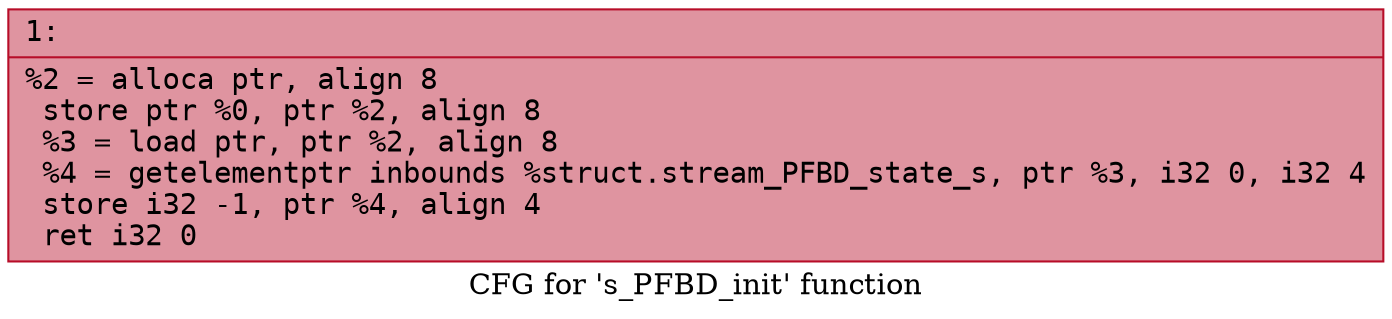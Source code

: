 digraph "CFG for 's_PFBD_init' function" {
	label="CFG for 's_PFBD_init' function";

	Node0x600003608550 [shape=record,color="#b70d28ff", style=filled, fillcolor="#b70d2870" fontname="Courier",label="{1:\l|  %2 = alloca ptr, align 8\l  store ptr %0, ptr %2, align 8\l  %3 = load ptr, ptr %2, align 8\l  %4 = getelementptr inbounds %struct.stream_PFBD_state_s, ptr %3, i32 0, i32 4\l  store i32 -1, ptr %4, align 4\l  ret i32 0\l}"];
}
